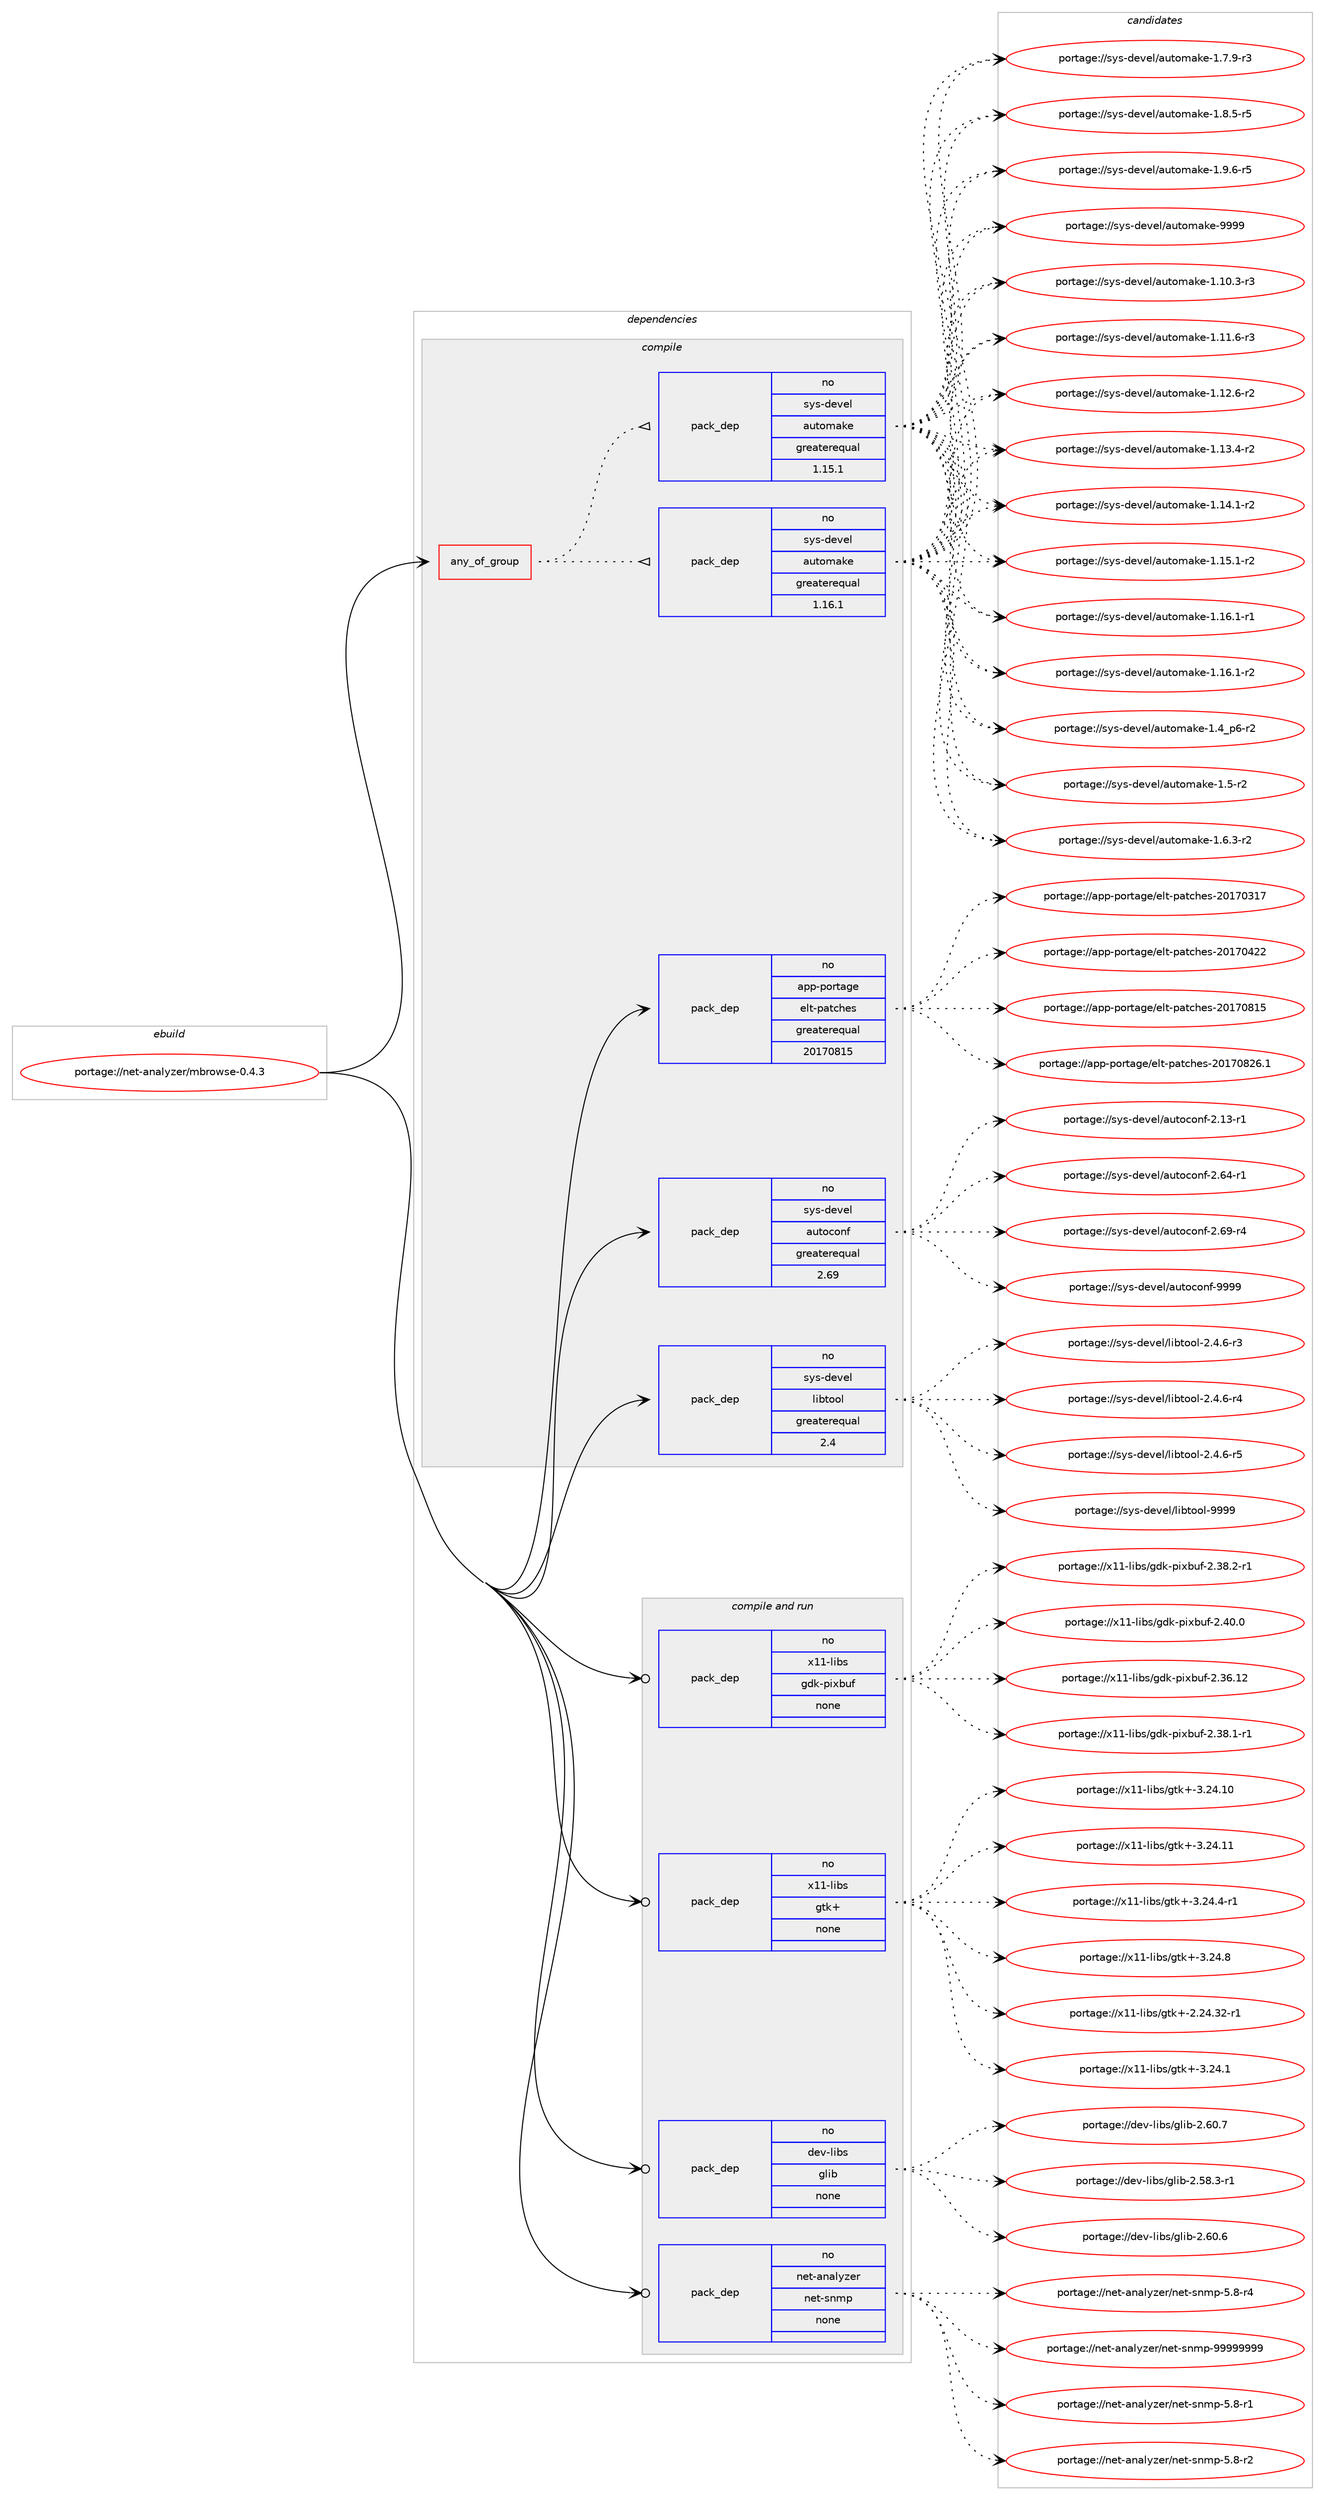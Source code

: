 digraph prolog {

# *************
# Graph options
# *************

newrank=true;
concentrate=true;
compound=true;
graph [rankdir=LR,fontname=Helvetica,fontsize=10,ranksep=1.5];#, ranksep=2.5, nodesep=0.2];
edge  [arrowhead=vee];
node  [fontname=Helvetica,fontsize=10];

# **********
# The ebuild
# **********

subgraph cluster_leftcol {
color=gray;
rank=same;
label=<<i>ebuild</i>>;
id [label="portage://net-analyzer/mbrowse-0.4.3", color=red, width=4, href="../net-analyzer/mbrowse-0.4.3.svg"];
}

# ****************
# The dependencies
# ****************

subgraph cluster_midcol {
color=gray;
label=<<i>dependencies</i>>;
subgraph cluster_compile {
fillcolor="#eeeeee";
style=filled;
label=<<i>compile</i>>;
subgraph any5532 {
dependency345902 [label=<<TABLE BORDER="0" CELLBORDER="1" CELLSPACING="0" CELLPADDING="4"><TR><TD CELLPADDING="10">any_of_group</TD></TR></TABLE>>, shape=none, color=red];subgraph pack253937 {
dependency345903 [label=<<TABLE BORDER="0" CELLBORDER="1" CELLSPACING="0" CELLPADDING="4" WIDTH="220"><TR><TD ROWSPAN="6" CELLPADDING="30">pack_dep</TD></TR><TR><TD WIDTH="110">no</TD></TR><TR><TD>sys-devel</TD></TR><TR><TD>automake</TD></TR><TR><TD>greaterequal</TD></TR><TR><TD>1.16.1</TD></TR></TABLE>>, shape=none, color=blue];
}
dependency345902:e -> dependency345903:w [weight=20,style="dotted",arrowhead="oinv"];
subgraph pack253938 {
dependency345904 [label=<<TABLE BORDER="0" CELLBORDER="1" CELLSPACING="0" CELLPADDING="4" WIDTH="220"><TR><TD ROWSPAN="6" CELLPADDING="30">pack_dep</TD></TR><TR><TD WIDTH="110">no</TD></TR><TR><TD>sys-devel</TD></TR><TR><TD>automake</TD></TR><TR><TD>greaterequal</TD></TR><TR><TD>1.15.1</TD></TR></TABLE>>, shape=none, color=blue];
}
dependency345902:e -> dependency345904:w [weight=20,style="dotted",arrowhead="oinv"];
}
id:e -> dependency345902:w [weight=20,style="solid",arrowhead="vee"];
subgraph pack253939 {
dependency345905 [label=<<TABLE BORDER="0" CELLBORDER="1" CELLSPACING="0" CELLPADDING="4" WIDTH="220"><TR><TD ROWSPAN="6" CELLPADDING="30">pack_dep</TD></TR><TR><TD WIDTH="110">no</TD></TR><TR><TD>app-portage</TD></TR><TR><TD>elt-patches</TD></TR><TR><TD>greaterequal</TD></TR><TR><TD>20170815</TD></TR></TABLE>>, shape=none, color=blue];
}
id:e -> dependency345905:w [weight=20,style="solid",arrowhead="vee"];
subgraph pack253940 {
dependency345906 [label=<<TABLE BORDER="0" CELLBORDER="1" CELLSPACING="0" CELLPADDING="4" WIDTH="220"><TR><TD ROWSPAN="6" CELLPADDING="30">pack_dep</TD></TR><TR><TD WIDTH="110">no</TD></TR><TR><TD>sys-devel</TD></TR><TR><TD>autoconf</TD></TR><TR><TD>greaterequal</TD></TR><TR><TD>2.69</TD></TR></TABLE>>, shape=none, color=blue];
}
id:e -> dependency345906:w [weight=20,style="solid",arrowhead="vee"];
subgraph pack253941 {
dependency345907 [label=<<TABLE BORDER="0" CELLBORDER="1" CELLSPACING="0" CELLPADDING="4" WIDTH="220"><TR><TD ROWSPAN="6" CELLPADDING="30">pack_dep</TD></TR><TR><TD WIDTH="110">no</TD></TR><TR><TD>sys-devel</TD></TR><TR><TD>libtool</TD></TR><TR><TD>greaterequal</TD></TR><TR><TD>2.4</TD></TR></TABLE>>, shape=none, color=blue];
}
id:e -> dependency345907:w [weight=20,style="solid",arrowhead="vee"];
}
subgraph cluster_compileandrun {
fillcolor="#eeeeee";
style=filled;
label=<<i>compile and run</i>>;
subgraph pack253942 {
dependency345908 [label=<<TABLE BORDER="0" CELLBORDER="1" CELLSPACING="0" CELLPADDING="4" WIDTH="220"><TR><TD ROWSPAN="6" CELLPADDING="30">pack_dep</TD></TR><TR><TD WIDTH="110">no</TD></TR><TR><TD>dev-libs</TD></TR><TR><TD>glib</TD></TR><TR><TD>none</TD></TR><TR><TD></TD></TR></TABLE>>, shape=none, color=blue];
}
id:e -> dependency345908:w [weight=20,style="solid",arrowhead="odotvee"];
subgraph pack253943 {
dependency345909 [label=<<TABLE BORDER="0" CELLBORDER="1" CELLSPACING="0" CELLPADDING="4" WIDTH="220"><TR><TD ROWSPAN="6" CELLPADDING="30">pack_dep</TD></TR><TR><TD WIDTH="110">no</TD></TR><TR><TD>net-analyzer</TD></TR><TR><TD>net-snmp</TD></TR><TR><TD>none</TD></TR><TR><TD></TD></TR></TABLE>>, shape=none, color=blue];
}
id:e -> dependency345909:w [weight=20,style="solid",arrowhead="odotvee"];
subgraph pack253944 {
dependency345910 [label=<<TABLE BORDER="0" CELLBORDER="1" CELLSPACING="0" CELLPADDING="4" WIDTH="220"><TR><TD ROWSPAN="6" CELLPADDING="30">pack_dep</TD></TR><TR><TD WIDTH="110">no</TD></TR><TR><TD>x11-libs</TD></TR><TR><TD>gdk-pixbuf</TD></TR><TR><TD>none</TD></TR><TR><TD></TD></TR></TABLE>>, shape=none, color=blue];
}
id:e -> dependency345910:w [weight=20,style="solid",arrowhead="odotvee"];
subgraph pack253945 {
dependency345911 [label=<<TABLE BORDER="0" CELLBORDER="1" CELLSPACING="0" CELLPADDING="4" WIDTH="220"><TR><TD ROWSPAN="6" CELLPADDING="30">pack_dep</TD></TR><TR><TD WIDTH="110">no</TD></TR><TR><TD>x11-libs</TD></TR><TR><TD>gtk+</TD></TR><TR><TD>none</TD></TR><TR><TD></TD></TR></TABLE>>, shape=none, color=blue];
}
id:e -> dependency345911:w [weight=20,style="solid",arrowhead="odotvee"];
}
subgraph cluster_run {
fillcolor="#eeeeee";
style=filled;
label=<<i>run</i>>;
}
}

# **************
# The candidates
# **************

subgraph cluster_choices {
rank=same;
color=gray;
label=<<i>candidates</i>>;

subgraph choice253937 {
color=black;
nodesep=1;
choiceportage11512111545100101118101108479711711611110997107101454946494846514511451 [label="portage://sys-devel/automake-1.10.3-r3", color=red, width=4,href="../sys-devel/automake-1.10.3-r3.svg"];
choiceportage11512111545100101118101108479711711611110997107101454946494946544511451 [label="portage://sys-devel/automake-1.11.6-r3", color=red, width=4,href="../sys-devel/automake-1.11.6-r3.svg"];
choiceportage11512111545100101118101108479711711611110997107101454946495046544511450 [label="portage://sys-devel/automake-1.12.6-r2", color=red, width=4,href="../sys-devel/automake-1.12.6-r2.svg"];
choiceportage11512111545100101118101108479711711611110997107101454946495146524511450 [label="portage://sys-devel/automake-1.13.4-r2", color=red, width=4,href="../sys-devel/automake-1.13.4-r2.svg"];
choiceportage11512111545100101118101108479711711611110997107101454946495246494511450 [label="portage://sys-devel/automake-1.14.1-r2", color=red, width=4,href="../sys-devel/automake-1.14.1-r2.svg"];
choiceportage11512111545100101118101108479711711611110997107101454946495346494511450 [label="portage://sys-devel/automake-1.15.1-r2", color=red, width=4,href="../sys-devel/automake-1.15.1-r2.svg"];
choiceportage11512111545100101118101108479711711611110997107101454946495446494511449 [label="portage://sys-devel/automake-1.16.1-r1", color=red, width=4,href="../sys-devel/automake-1.16.1-r1.svg"];
choiceportage11512111545100101118101108479711711611110997107101454946495446494511450 [label="portage://sys-devel/automake-1.16.1-r2", color=red, width=4,href="../sys-devel/automake-1.16.1-r2.svg"];
choiceportage115121115451001011181011084797117116111109971071014549465295112544511450 [label="portage://sys-devel/automake-1.4_p6-r2", color=red, width=4,href="../sys-devel/automake-1.4_p6-r2.svg"];
choiceportage11512111545100101118101108479711711611110997107101454946534511450 [label="portage://sys-devel/automake-1.5-r2", color=red, width=4,href="../sys-devel/automake-1.5-r2.svg"];
choiceportage115121115451001011181011084797117116111109971071014549465446514511450 [label="portage://sys-devel/automake-1.6.3-r2", color=red, width=4,href="../sys-devel/automake-1.6.3-r2.svg"];
choiceportage115121115451001011181011084797117116111109971071014549465546574511451 [label="portage://sys-devel/automake-1.7.9-r3", color=red, width=4,href="../sys-devel/automake-1.7.9-r3.svg"];
choiceportage115121115451001011181011084797117116111109971071014549465646534511453 [label="portage://sys-devel/automake-1.8.5-r5", color=red, width=4,href="../sys-devel/automake-1.8.5-r5.svg"];
choiceportage115121115451001011181011084797117116111109971071014549465746544511453 [label="portage://sys-devel/automake-1.9.6-r5", color=red, width=4,href="../sys-devel/automake-1.9.6-r5.svg"];
choiceportage115121115451001011181011084797117116111109971071014557575757 [label="portage://sys-devel/automake-9999", color=red, width=4,href="../sys-devel/automake-9999.svg"];
dependency345903:e -> choiceportage11512111545100101118101108479711711611110997107101454946494846514511451:w [style=dotted,weight="100"];
dependency345903:e -> choiceportage11512111545100101118101108479711711611110997107101454946494946544511451:w [style=dotted,weight="100"];
dependency345903:e -> choiceportage11512111545100101118101108479711711611110997107101454946495046544511450:w [style=dotted,weight="100"];
dependency345903:e -> choiceportage11512111545100101118101108479711711611110997107101454946495146524511450:w [style=dotted,weight="100"];
dependency345903:e -> choiceportage11512111545100101118101108479711711611110997107101454946495246494511450:w [style=dotted,weight="100"];
dependency345903:e -> choiceportage11512111545100101118101108479711711611110997107101454946495346494511450:w [style=dotted,weight="100"];
dependency345903:e -> choiceportage11512111545100101118101108479711711611110997107101454946495446494511449:w [style=dotted,weight="100"];
dependency345903:e -> choiceportage11512111545100101118101108479711711611110997107101454946495446494511450:w [style=dotted,weight="100"];
dependency345903:e -> choiceportage115121115451001011181011084797117116111109971071014549465295112544511450:w [style=dotted,weight="100"];
dependency345903:e -> choiceportage11512111545100101118101108479711711611110997107101454946534511450:w [style=dotted,weight="100"];
dependency345903:e -> choiceportage115121115451001011181011084797117116111109971071014549465446514511450:w [style=dotted,weight="100"];
dependency345903:e -> choiceportage115121115451001011181011084797117116111109971071014549465546574511451:w [style=dotted,weight="100"];
dependency345903:e -> choiceportage115121115451001011181011084797117116111109971071014549465646534511453:w [style=dotted,weight="100"];
dependency345903:e -> choiceportage115121115451001011181011084797117116111109971071014549465746544511453:w [style=dotted,weight="100"];
dependency345903:e -> choiceportage115121115451001011181011084797117116111109971071014557575757:w [style=dotted,weight="100"];
}
subgraph choice253938 {
color=black;
nodesep=1;
choiceportage11512111545100101118101108479711711611110997107101454946494846514511451 [label="portage://sys-devel/automake-1.10.3-r3", color=red, width=4,href="../sys-devel/automake-1.10.3-r3.svg"];
choiceportage11512111545100101118101108479711711611110997107101454946494946544511451 [label="portage://sys-devel/automake-1.11.6-r3", color=red, width=4,href="../sys-devel/automake-1.11.6-r3.svg"];
choiceportage11512111545100101118101108479711711611110997107101454946495046544511450 [label="portage://sys-devel/automake-1.12.6-r2", color=red, width=4,href="../sys-devel/automake-1.12.6-r2.svg"];
choiceportage11512111545100101118101108479711711611110997107101454946495146524511450 [label="portage://sys-devel/automake-1.13.4-r2", color=red, width=4,href="../sys-devel/automake-1.13.4-r2.svg"];
choiceportage11512111545100101118101108479711711611110997107101454946495246494511450 [label="portage://sys-devel/automake-1.14.1-r2", color=red, width=4,href="../sys-devel/automake-1.14.1-r2.svg"];
choiceportage11512111545100101118101108479711711611110997107101454946495346494511450 [label="portage://sys-devel/automake-1.15.1-r2", color=red, width=4,href="../sys-devel/automake-1.15.1-r2.svg"];
choiceportage11512111545100101118101108479711711611110997107101454946495446494511449 [label="portage://sys-devel/automake-1.16.1-r1", color=red, width=4,href="../sys-devel/automake-1.16.1-r1.svg"];
choiceportage11512111545100101118101108479711711611110997107101454946495446494511450 [label="portage://sys-devel/automake-1.16.1-r2", color=red, width=4,href="../sys-devel/automake-1.16.1-r2.svg"];
choiceportage115121115451001011181011084797117116111109971071014549465295112544511450 [label="portage://sys-devel/automake-1.4_p6-r2", color=red, width=4,href="../sys-devel/automake-1.4_p6-r2.svg"];
choiceportage11512111545100101118101108479711711611110997107101454946534511450 [label="portage://sys-devel/automake-1.5-r2", color=red, width=4,href="../sys-devel/automake-1.5-r2.svg"];
choiceportage115121115451001011181011084797117116111109971071014549465446514511450 [label="portage://sys-devel/automake-1.6.3-r2", color=red, width=4,href="../sys-devel/automake-1.6.3-r2.svg"];
choiceportage115121115451001011181011084797117116111109971071014549465546574511451 [label="portage://sys-devel/automake-1.7.9-r3", color=red, width=4,href="../sys-devel/automake-1.7.9-r3.svg"];
choiceportage115121115451001011181011084797117116111109971071014549465646534511453 [label="portage://sys-devel/automake-1.8.5-r5", color=red, width=4,href="../sys-devel/automake-1.8.5-r5.svg"];
choiceportage115121115451001011181011084797117116111109971071014549465746544511453 [label="portage://sys-devel/automake-1.9.6-r5", color=red, width=4,href="../sys-devel/automake-1.9.6-r5.svg"];
choiceportage115121115451001011181011084797117116111109971071014557575757 [label="portage://sys-devel/automake-9999", color=red, width=4,href="../sys-devel/automake-9999.svg"];
dependency345904:e -> choiceportage11512111545100101118101108479711711611110997107101454946494846514511451:w [style=dotted,weight="100"];
dependency345904:e -> choiceportage11512111545100101118101108479711711611110997107101454946494946544511451:w [style=dotted,weight="100"];
dependency345904:e -> choiceportage11512111545100101118101108479711711611110997107101454946495046544511450:w [style=dotted,weight="100"];
dependency345904:e -> choiceportage11512111545100101118101108479711711611110997107101454946495146524511450:w [style=dotted,weight="100"];
dependency345904:e -> choiceportage11512111545100101118101108479711711611110997107101454946495246494511450:w [style=dotted,weight="100"];
dependency345904:e -> choiceportage11512111545100101118101108479711711611110997107101454946495346494511450:w [style=dotted,weight="100"];
dependency345904:e -> choiceportage11512111545100101118101108479711711611110997107101454946495446494511449:w [style=dotted,weight="100"];
dependency345904:e -> choiceportage11512111545100101118101108479711711611110997107101454946495446494511450:w [style=dotted,weight="100"];
dependency345904:e -> choiceportage115121115451001011181011084797117116111109971071014549465295112544511450:w [style=dotted,weight="100"];
dependency345904:e -> choiceportage11512111545100101118101108479711711611110997107101454946534511450:w [style=dotted,weight="100"];
dependency345904:e -> choiceportage115121115451001011181011084797117116111109971071014549465446514511450:w [style=dotted,weight="100"];
dependency345904:e -> choiceportage115121115451001011181011084797117116111109971071014549465546574511451:w [style=dotted,weight="100"];
dependency345904:e -> choiceportage115121115451001011181011084797117116111109971071014549465646534511453:w [style=dotted,weight="100"];
dependency345904:e -> choiceportage115121115451001011181011084797117116111109971071014549465746544511453:w [style=dotted,weight="100"];
dependency345904:e -> choiceportage115121115451001011181011084797117116111109971071014557575757:w [style=dotted,weight="100"];
}
subgraph choice253939 {
color=black;
nodesep=1;
choiceportage97112112451121111141169710310147101108116451129711699104101115455048495548514955 [label="portage://app-portage/elt-patches-20170317", color=red, width=4,href="../app-portage/elt-patches-20170317.svg"];
choiceportage97112112451121111141169710310147101108116451129711699104101115455048495548525050 [label="portage://app-portage/elt-patches-20170422", color=red, width=4,href="../app-portage/elt-patches-20170422.svg"];
choiceportage97112112451121111141169710310147101108116451129711699104101115455048495548564953 [label="portage://app-portage/elt-patches-20170815", color=red, width=4,href="../app-portage/elt-patches-20170815.svg"];
choiceportage971121124511211111411697103101471011081164511297116991041011154550484955485650544649 [label="portage://app-portage/elt-patches-20170826.1", color=red, width=4,href="../app-portage/elt-patches-20170826.1.svg"];
dependency345905:e -> choiceportage97112112451121111141169710310147101108116451129711699104101115455048495548514955:w [style=dotted,weight="100"];
dependency345905:e -> choiceportage97112112451121111141169710310147101108116451129711699104101115455048495548525050:w [style=dotted,weight="100"];
dependency345905:e -> choiceportage97112112451121111141169710310147101108116451129711699104101115455048495548564953:w [style=dotted,weight="100"];
dependency345905:e -> choiceportage971121124511211111411697103101471011081164511297116991041011154550484955485650544649:w [style=dotted,weight="100"];
}
subgraph choice253940 {
color=black;
nodesep=1;
choiceportage1151211154510010111810110847971171161119911111010245504649514511449 [label="portage://sys-devel/autoconf-2.13-r1", color=red, width=4,href="../sys-devel/autoconf-2.13-r1.svg"];
choiceportage1151211154510010111810110847971171161119911111010245504654524511449 [label="portage://sys-devel/autoconf-2.64-r1", color=red, width=4,href="../sys-devel/autoconf-2.64-r1.svg"];
choiceportage1151211154510010111810110847971171161119911111010245504654574511452 [label="portage://sys-devel/autoconf-2.69-r4", color=red, width=4,href="../sys-devel/autoconf-2.69-r4.svg"];
choiceportage115121115451001011181011084797117116111991111101024557575757 [label="portage://sys-devel/autoconf-9999", color=red, width=4,href="../sys-devel/autoconf-9999.svg"];
dependency345906:e -> choiceportage1151211154510010111810110847971171161119911111010245504649514511449:w [style=dotted,weight="100"];
dependency345906:e -> choiceportage1151211154510010111810110847971171161119911111010245504654524511449:w [style=dotted,weight="100"];
dependency345906:e -> choiceportage1151211154510010111810110847971171161119911111010245504654574511452:w [style=dotted,weight="100"];
dependency345906:e -> choiceportage115121115451001011181011084797117116111991111101024557575757:w [style=dotted,weight="100"];
}
subgraph choice253941 {
color=black;
nodesep=1;
choiceportage1151211154510010111810110847108105981161111111084550465246544511451 [label="portage://sys-devel/libtool-2.4.6-r3", color=red, width=4,href="../sys-devel/libtool-2.4.6-r3.svg"];
choiceportage1151211154510010111810110847108105981161111111084550465246544511452 [label="portage://sys-devel/libtool-2.4.6-r4", color=red, width=4,href="../sys-devel/libtool-2.4.6-r4.svg"];
choiceportage1151211154510010111810110847108105981161111111084550465246544511453 [label="portage://sys-devel/libtool-2.4.6-r5", color=red, width=4,href="../sys-devel/libtool-2.4.6-r5.svg"];
choiceportage1151211154510010111810110847108105981161111111084557575757 [label="portage://sys-devel/libtool-9999", color=red, width=4,href="../sys-devel/libtool-9999.svg"];
dependency345907:e -> choiceportage1151211154510010111810110847108105981161111111084550465246544511451:w [style=dotted,weight="100"];
dependency345907:e -> choiceportage1151211154510010111810110847108105981161111111084550465246544511452:w [style=dotted,weight="100"];
dependency345907:e -> choiceportage1151211154510010111810110847108105981161111111084550465246544511453:w [style=dotted,weight="100"];
dependency345907:e -> choiceportage1151211154510010111810110847108105981161111111084557575757:w [style=dotted,weight="100"];
}
subgraph choice253942 {
color=black;
nodesep=1;
choiceportage10010111845108105981154710310810598455046535646514511449 [label="portage://dev-libs/glib-2.58.3-r1", color=red, width=4,href="../dev-libs/glib-2.58.3-r1.svg"];
choiceportage1001011184510810598115471031081059845504654484654 [label="portage://dev-libs/glib-2.60.6", color=red, width=4,href="../dev-libs/glib-2.60.6.svg"];
choiceportage1001011184510810598115471031081059845504654484655 [label="portage://dev-libs/glib-2.60.7", color=red, width=4,href="../dev-libs/glib-2.60.7.svg"];
dependency345908:e -> choiceportage10010111845108105981154710310810598455046535646514511449:w [style=dotted,weight="100"];
dependency345908:e -> choiceportage1001011184510810598115471031081059845504654484654:w [style=dotted,weight="100"];
dependency345908:e -> choiceportage1001011184510810598115471031081059845504654484655:w [style=dotted,weight="100"];
}
subgraph choice253943 {
color=black;
nodesep=1;
choiceportage1101011164597110971081211221011144711010111645115110109112455346564511449 [label="portage://net-analyzer/net-snmp-5.8-r1", color=red, width=4,href="../net-analyzer/net-snmp-5.8-r1.svg"];
choiceportage1101011164597110971081211221011144711010111645115110109112455346564511450 [label="portage://net-analyzer/net-snmp-5.8-r2", color=red, width=4,href="../net-analyzer/net-snmp-5.8-r2.svg"];
choiceportage1101011164597110971081211221011144711010111645115110109112455346564511452 [label="portage://net-analyzer/net-snmp-5.8-r4", color=red, width=4,href="../net-analyzer/net-snmp-5.8-r4.svg"];
choiceportage1101011164597110971081211221011144711010111645115110109112455757575757575757 [label="portage://net-analyzer/net-snmp-99999999", color=red, width=4,href="../net-analyzer/net-snmp-99999999.svg"];
dependency345909:e -> choiceportage1101011164597110971081211221011144711010111645115110109112455346564511449:w [style=dotted,weight="100"];
dependency345909:e -> choiceportage1101011164597110971081211221011144711010111645115110109112455346564511450:w [style=dotted,weight="100"];
dependency345909:e -> choiceportage1101011164597110971081211221011144711010111645115110109112455346564511452:w [style=dotted,weight="100"];
dependency345909:e -> choiceportage1101011164597110971081211221011144711010111645115110109112455757575757575757:w [style=dotted,weight="100"];
}
subgraph choice253944 {
color=black;
nodesep=1;
choiceportage120494945108105981154710310010745112105120981171024550465154464950 [label="portage://x11-libs/gdk-pixbuf-2.36.12", color=red, width=4,href="../x11-libs/gdk-pixbuf-2.36.12.svg"];
choiceportage12049494510810598115471031001074511210512098117102455046515646494511449 [label="portage://x11-libs/gdk-pixbuf-2.38.1-r1", color=red, width=4,href="../x11-libs/gdk-pixbuf-2.38.1-r1.svg"];
choiceportage12049494510810598115471031001074511210512098117102455046515646504511449 [label="portage://x11-libs/gdk-pixbuf-2.38.2-r1", color=red, width=4,href="../x11-libs/gdk-pixbuf-2.38.2-r1.svg"];
choiceportage1204949451081059811547103100107451121051209811710245504652484648 [label="portage://x11-libs/gdk-pixbuf-2.40.0", color=red, width=4,href="../x11-libs/gdk-pixbuf-2.40.0.svg"];
dependency345910:e -> choiceportage120494945108105981154710310010745112105120981171024550465154464950:w [style=dotted,weight="100"];
dependency345910:e -> choiceportage12049494510810598115471031001074511210512098117102455046515646494511449:w [style=dotted,weight="100"];
dependency345910:e -> choiceportage12049494510810598115471031001074511210512098117102455046515646504511449:w [style=dotted,weight="100"];
dependency345910:e -> choiceportage1204949451081059811547103100107451121051209811710245504652484648:w [style=dotted,weight="100"];
}
subgraph choice253945 {
color=black;
nodesep=1;
choiceportage12049494510810598115471031161074345504650524651504511449 [label="portage://x11-libs/gtk+-2.24.32-r1", color=red, width=4,href="../x11-libs/gtk+-2.24.32-r1.svg"];
choiceportage12049494510810598115471031161074345514650524649 [label="portage://x11-libs/gtk+-3.24.1", color=red, width=4,href="../x11-libs/gtk+-3.24.1.svg"];
choiceportage1204949451081059811547103116107434551465052464948 [label="portage://x11-libs/gtk+-3.24.10", color=red, width=4,href="../x11-libs/gtk+-3.24.10.svg"];
choiceportage1204949451081059811547103116107434551465052464949 [label="portage://x11-libs/gtk+-3.24.11", color=red, width=4,href="../x11-libs/gtk+-3.24.11.svg"];
choiceportage120494945108105981154710311610743455146505246524511449 [label="portage://x11-libs/gtk+-3.24.4-r1", color=red, width=4,href="../x11-libs/gtk+-3.24.4-r1.svg"];
choiceportage12049494510810598115471031161074345514650524656 [label="portage://x11-libs/gtk+-3.24.8", color=red, width=4,href="../x11-libs/gtk+-3.24.8.svg"];
dependency345911:e -> choiceportage12049494510810598115471031161074345504650524651504511449:w [style=dotted,weight="100"];
dependency345911:e -> choiceportage12049494510810598115471031161074345514650524649:w [style=dotted,weight="100"];
dependency345911:e -> choiceportage1204949451081059811547103116107434551465052464948:w [style=dotted,weight="100"];
dependency345911:e -> choiceportage1204949451081059811547103116107434551465052464949:w [style=dotted,weight="100"];
dependency345911:e -> choiceportage120494945108105981154710311610743455146505246524511449:w [style=dotted,weight="100"];
dependency345911:e -> choiceportage12049494510810598115471031161074345514650524656:w [style=dotted,weight="100"];
}
}

}
